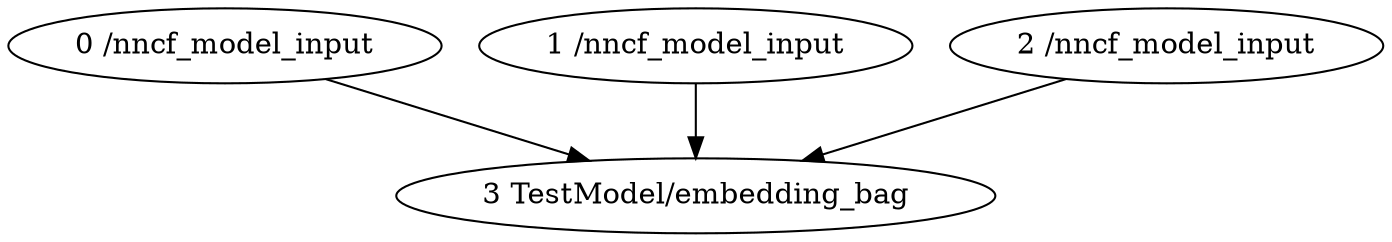 strict digraph  {
"0 /nncf_model_input" [id=0, scope="", type=nncf_model_input];
"1 /nncf_model_input" [id=1, scope="", type=nncf_model_input];
"2 /nncf_model_input" [id=2, scope="", type=nncf_model_input];
"3 TestModel/embedding_bag" [id=3, scope=TestModel, type=embedding_bag];
"0 /nncf_model_input" -> "3 TestModel/embedding_bag";
"1 /nncf_model_input" -> "3 TestModel/embedding_bag";
"2 /nncf_model_input" -> "3 TestModel/embedding_bag";
}
